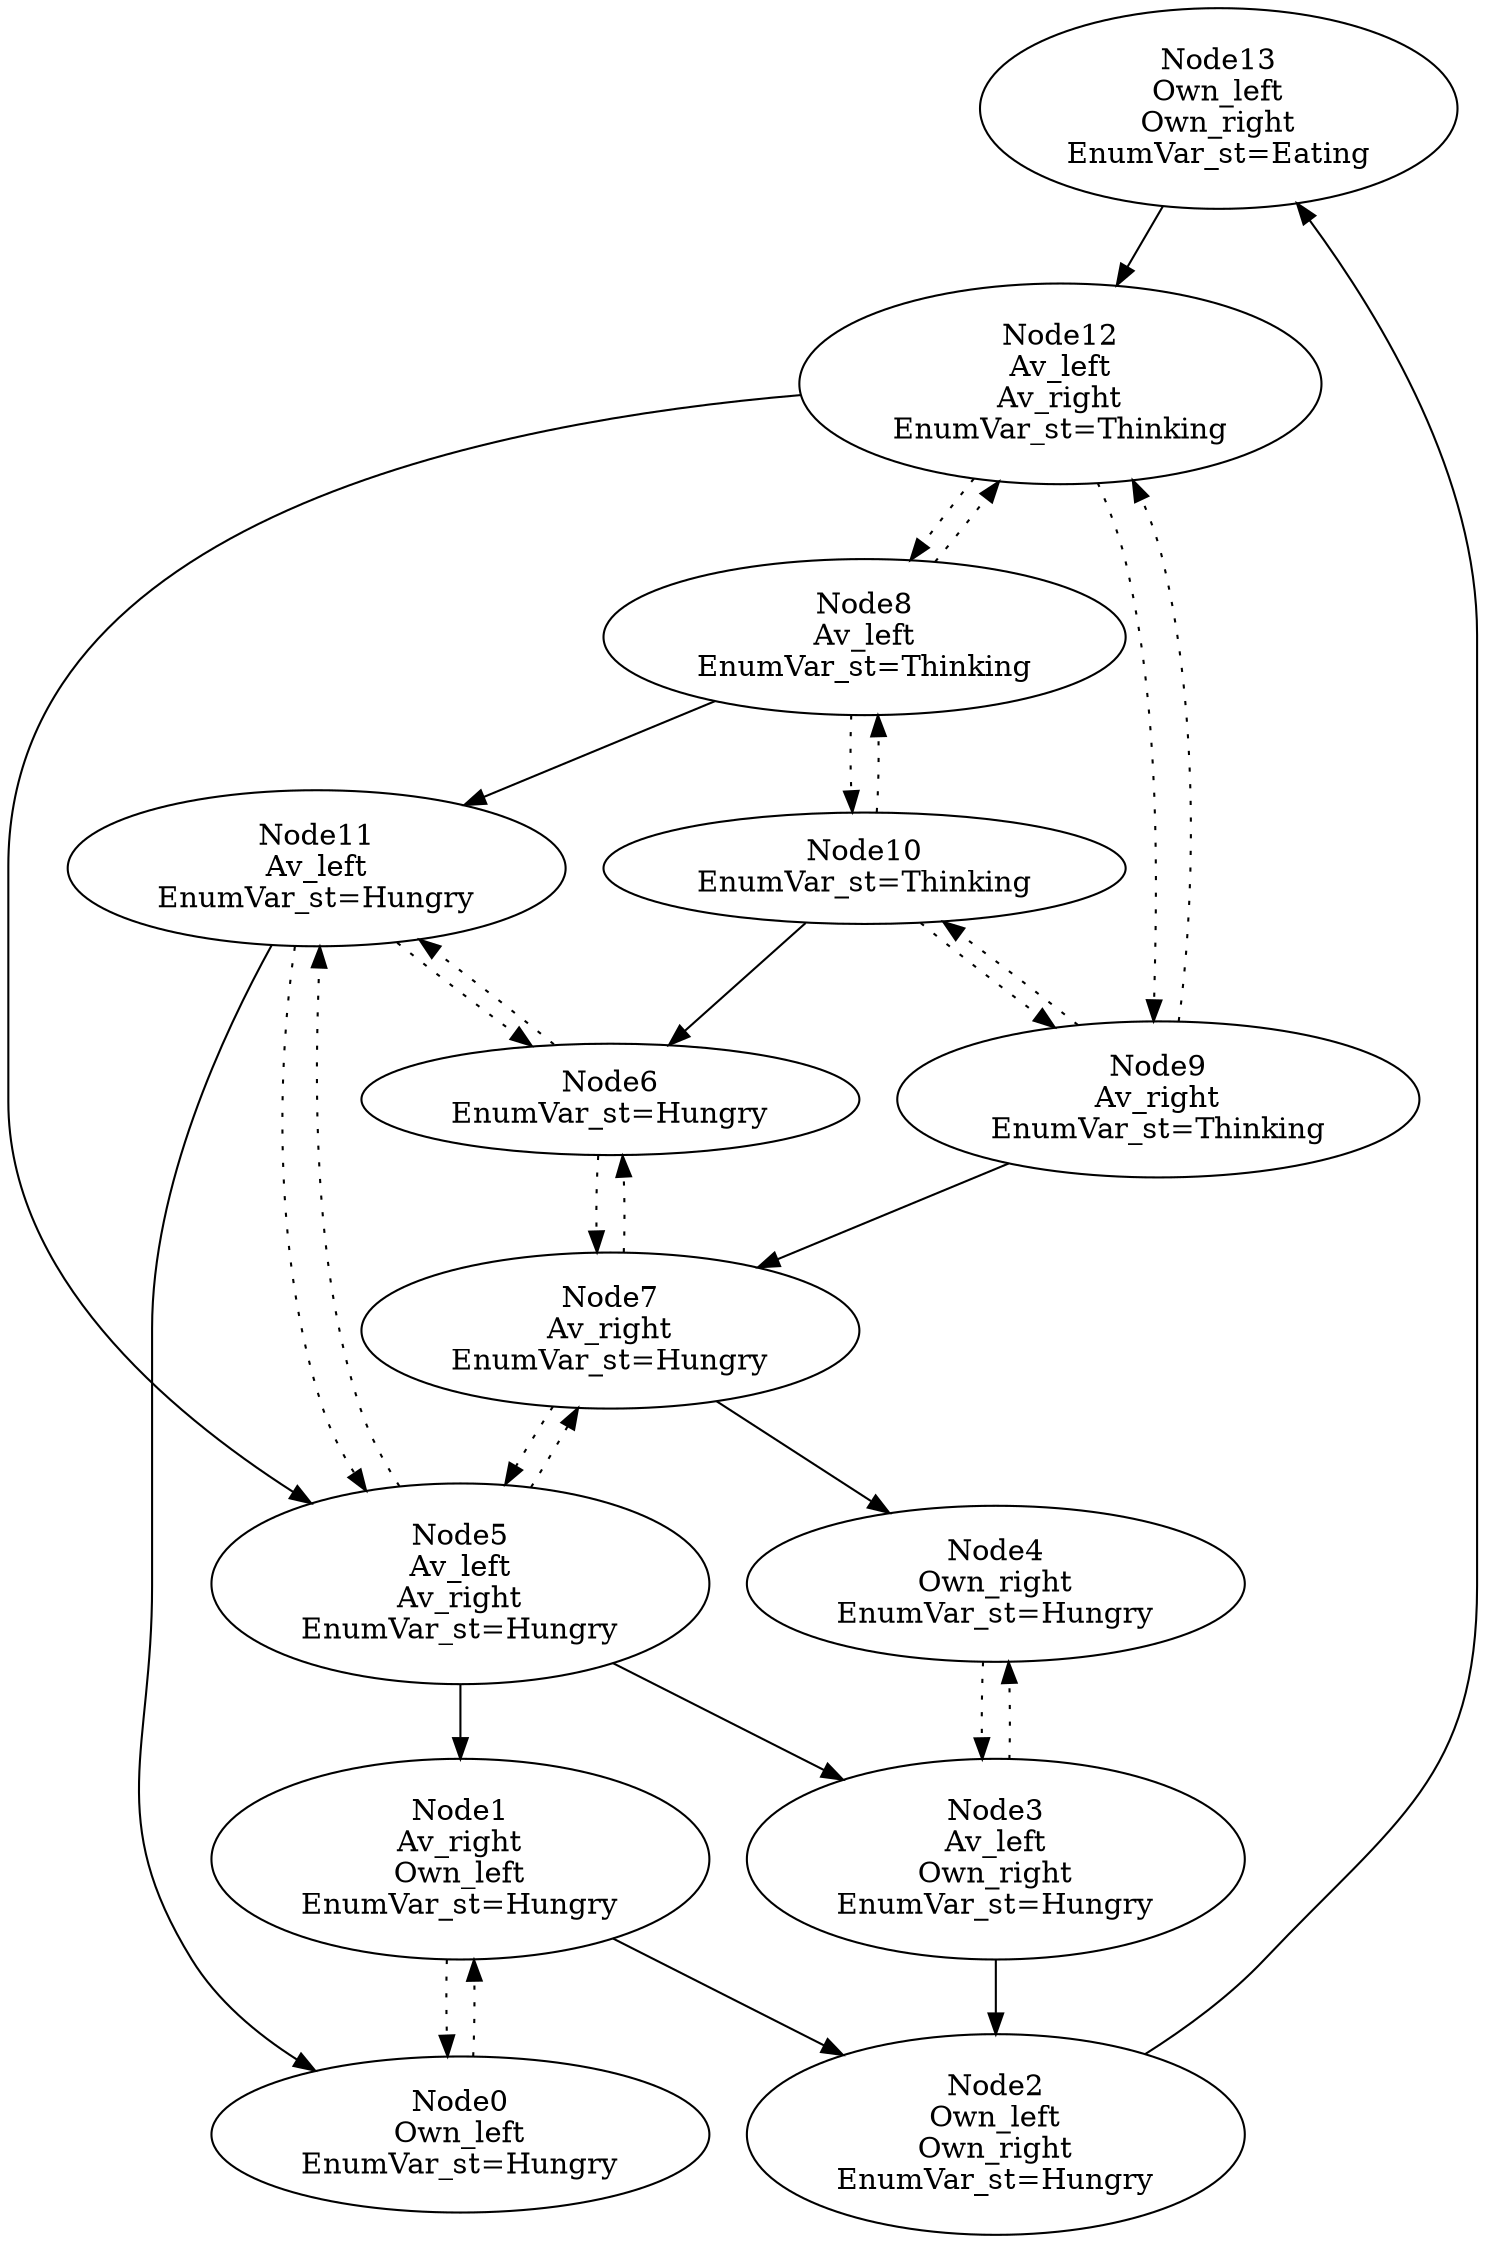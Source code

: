 digraph G{
Node13->Node12;
Node13 [label = "Node13\nOwn_left\nOwn_right\nEnumVar_st=Eating"];
Node10->Node6;
Node10->Node8[style=dotted];
Node10->Node9[style=dotted];
Node10 [label = "Node10\nEnumVar_st=Thinking"];
Node12->Node5;
Node12->Node9[style=dotted];
Node12->Node8[style=dotted];
Node12 [label = "Node12\nAv_left\nAv_right\nEnumVar_st=Thinking"];
Node11->Node0;
Node11->Node6[style=dotted];
Node11->Node5[style=dotted];
Node11 [label = "Node11\nAv_left\nEnumVar_st=Hungry"];
Node9->Node7;
Node9->Node12[style=dotted];
Node9->Node10[style=dotted];
Node9 [label = "Node9\nAv_right\nEnumVar_st=Thinking"];
Node8->Node11;
Node8->Node10[style=dotted];
Node8->Node12[style=dotted];
Node8 [label = "Node8\nAv_left\nEnumVar_st=Thinking"];
Node7->Node4;
Node7->Node5[style=dotted];
Node7->Node6[style=dotted];
Node7 [label = "Node7\nAv_right\nEnumVar_st=Hungry"];
Node6->Node11[style=dotted];
Node6->Node7[style=dotted];
Node6 [label = "Node6\nEnumVar_st=Hungry"];
Node5->Node1;
Node5->Node3;
Node5->Node7[style=dotted];
Node5->Node11[style=dotted];
Node5 [label = "Node5\nAv_left\nAv_right\nEnumVar_st=Hungry"];
Node4->Node3[style=dotted];
Node4 [label = "Node4\nOwn_right\nEnumVar_st=Hungry"];
Node3->Node2;
Node3->Node4[style=dotted];
Node3 [label = "Node3\nAv_left\nOwn_right\nEnumVar_st=Hungry"];
Node2->Node13;
Node2 [label = "Node2\nOwn_left\nOwn_right\nEnumVar_st=Hungry"];
Node1->Node2;
Node1->Node0[style=dotted];
Node1 [label = "Node1\nAv_right\nOwn_left\nEnumVar_st=Hungry"];
Node0->Node1[style=dotted];
Node0 [label = "Node0\nOwn_left\nEnumVar_st=Hungry"];
}
